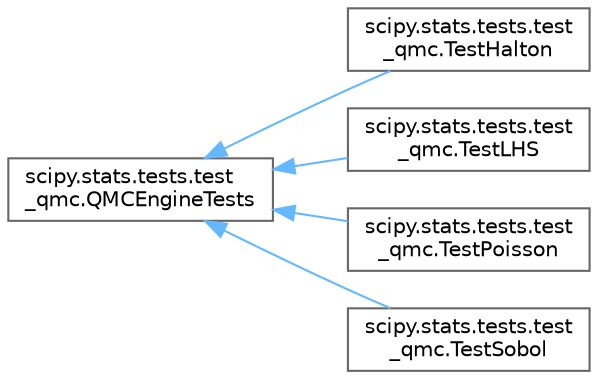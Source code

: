 digraph "Graphical Class Hierarchy"
{
 // LATEX_PDF_SIZE
  bgcolor="transparent";
  edge [fontname=Helvetica,fontsize=10,labelfontname=Helvetica,labelfontsize=10];
  node [fontname=Helvetica,fontsize=10,shape=box,height=0.2,width=0.4];
  rankdir="LR";
  Node0 [id="Node000000",label="scipy.stats.tests.test\l_qmc.QMCEngineTests",height=0.2,width=0.4,color="grey40", fillcolor="white", style="filled",URL="$d6/dcd/classscipy_1_1stats_1_1tests_1_1test__qmc_1_1QMCEngineTests.html",tooltip=" "];
  Node0 -> Node1 [id="edge5553_Node000000_Node000001",dir="back",color="steelblue1",style="solid",tooltip=" "];
  Node1 [id="Node000001",label="scipy.stats.tests.test\l_qmc.TestHalton",height=0.2,width=0.4,color="grey40", fillcolor="white", style="filled",URL="$d3/d2e/classscipy_1_1stats_1_1tests_1_1test__qmc_1_1TestHalton.html",tooltip=" "];
  Node0 -> Node2 [id="edge5554_Node000000_Node000002",dir="back",color="steelblue1",style="solid",tooltip=" "];
  Node2 [id="Node000002",label="scipy.stats.tests.test\l_qmc.TestLHS",height=0.2,width=0.4,color="grey40", fillcolor="white", style="filled",URL="$dd/d13/classscipy_1_1stats_1_1tests_1_1test__qmc_1_1TestLHS.html",tooltip=" "];
  Node0 -> Node3 [id="edge5555_Node000000_Node000003",dir="back",color="steelblue1",style="solid",tooltip=" "];
  Node3 [id="Node000003",label="scipy.stats.tests.test\l_qmc.TestPoisson",height=0.2,width=0.4,color="grey40", fillcolor="white", style="filled",URL="$d8/dab/classscipy_1_1stats_1_1tests_1_1test__qmc_1_1TestPoisson.html",tooltip=" "];
  Node0 -> Node4 [id="edge5556_Node000000_Node000004",dir="back",color="steelblue1",style="solid",tooltip=" "];
  Node4 [id="Node000004",label="scipy.stats.tests.test\l_qmc.TestSobol",height=0.2,width=0.4,color="grey40", fillcolor="white", style="filled",URL="$d0/dc7/classscipy_1_1stats_1_1tests_1_1test__qmc_1_1TestSobol.html",tooltip=" "];
}
